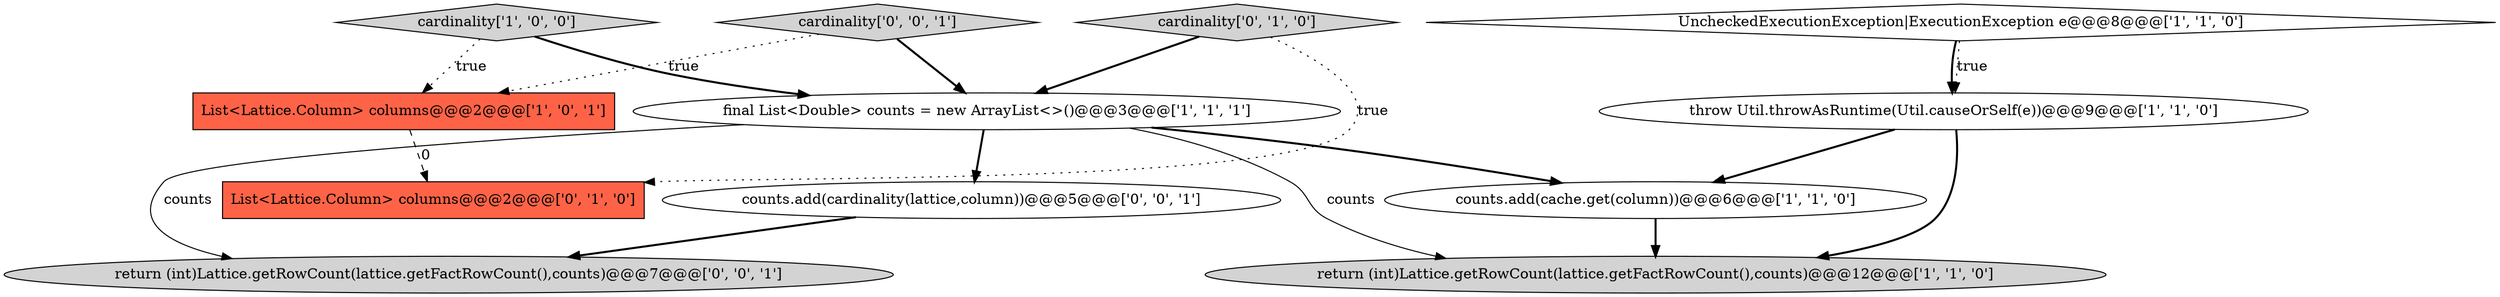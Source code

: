 digraph {
11 [style = filled, label = "return (int)Lattice.getRowCount(lattice.getFactRowCount(),counts)@@@7@@@['0', '0', '1']", fillcolor = lightgray, shape = ellipse image = "AAA0AAABBB3BBB"];
4 [style = filled, label = "counts.add(cache.get(column))@@@6@@@['1', '1', '0']", fillcolor = white, shape = ellipse image = "AAA0AAABBB1BBB"];
2 [style = filled, label = "List<Lattice.Column> columns@@@2@@@['1', '0', '1']", fillcolor = tomato, shape = box image = "AAA0AAABBB1BBB"];
9 [style = filled, label = "cardinality['0', '0', '1']", fillcolor = lightgray, shape = diamond image = "AAA0AAABBB3BBB"];
1 [style = filled, label = "return (int)Lattice.getRowCount(lattice.getFactRowCount(),counts)@@@12@@@['1', '1', '0']", fillcolor = lightgray, shape = ellipse image = "AAA0AAABBB1BBB"];
10 [style = filled, label = "counts.add(cardinality(lattice,column))@@@5@@@['0', '0', '1']", fillcolor = white, shape = ellipse image = "AAA0AAABBB3BBB"];
7 [style = filled, label = "cardinality['0', '1', '0']", fillcolor = lightgray, shape = diamond image = "AAA0AAABBB2BBB"];
0 [style = filled, label = "UncheckedExecutionException|ExecutionException e@@@8@@@['1', '1', '0']", fillcolor = white, shape = diamond image = "AAA0AAABBB1BBB"];
6 [style = filled, label = "cardinality['1', '0', '0']", fillcolor = lightgray, shape = diamond image = "AAA0AAABBB1BBB"];
5 [style = filled, label = "throw Util.throwAsRuntime(Util.causeOrSelf(e))@@@9@@@['1', '1', '0']", fillcolor = white, shape = ellipse image = "AAA0AAABBB1BBB"];
8 [style = filled, label = "List<Lattice.Column> columns@@@2@@@['0', '1', '0']", fillcolor = tomato, shape = box image = "AAA1AAABBB2BBB"];
3 [style = filled, label = "final List<Double> counts = new ArrayList<>()@@@3@@@['1', '1', '1']", fillcolor = white, shape = ellipse image = "AAA0AAABBB1BBB"];
9->3 [style = bold, label=""];
6->3 [style = bold, label=""];
5->1 [style = bold, label=""];
3->10 [style = bold, label=""];
4->1 [style = bold, label=""];
6->2 [style = dotted, label="true"];
0->5 [style = dotted, label="true"];
3->1 [style = solid, label="counts"];
7->8 [style = dotted, label="true"];
3->11 [style = solid, label="counts"];
3->4 [style = bold, label=""];
2->8 [style = dashed, label="0"];
9->2 [style = dotted, label="true"];
7->3 [style = bold, label=""];
5->4 [style = bold, label=""];
0->5 [style = bold, label=""];
10->11 [style = bold, label=""];
}
